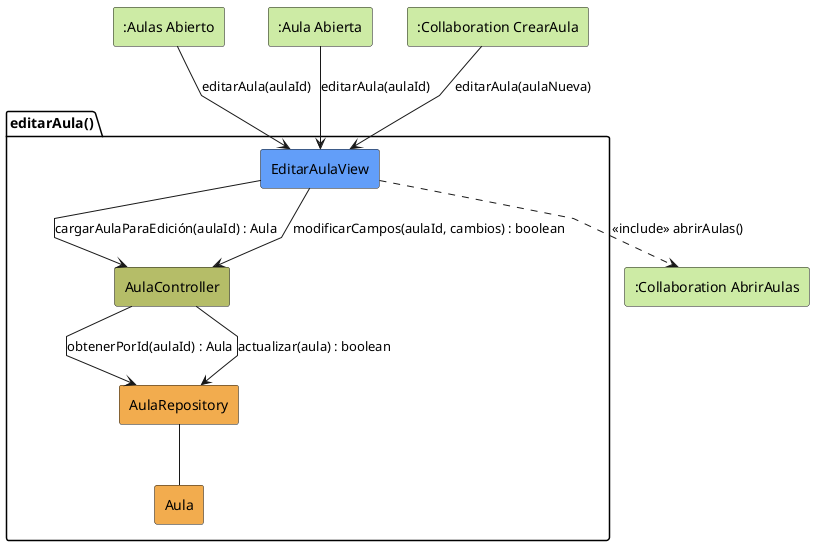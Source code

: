 @startuml editarAula-analisis
skinparam linetype polyline

rectangle #CDEBA5 ":Aulas Abierto" as AulasAbierto
rectangle #CDEBA5 ":Aula Abierta" as AulaAbierta
rectangle #CDEBA5 ":Collaboration CrearAula" as CrearAula
rectangle #CDEBA5 ":Collaboration AbrirAulas" as AbrirAulas

package editarAula as "editarAula()" {
    rectangle #629EF9 EditarAulaView
    rectangle #b5bd68 AulaController
    rectangle #F2AC4E AulaRepository
    rectangle #F2AC4E Aula
}

AulasAbierto --> EditarAulaView: editarAula(aulaId)
AulaAbierta --> EditarAulaView: editarAula(aulaId)
CrearAula --> EditarAulaView: editarAula(aulaNueva)

EditarAulaView -d-> AulaController: cargarAulaParaEdición(aulaId) : Aula

AulaController --> AulaRepository: obtenerPorId(aulaId) : Aula

EditarAulaView --> AulaController: modificarCampos(aulaId, cambios) : boolean

AulaController --> AulaRepository: actualizar(aula) : boolean

AulaRepository -- Aula

EditarAulaView ..> AbrirAulas: <<include>> abrirAulas()

@enduml